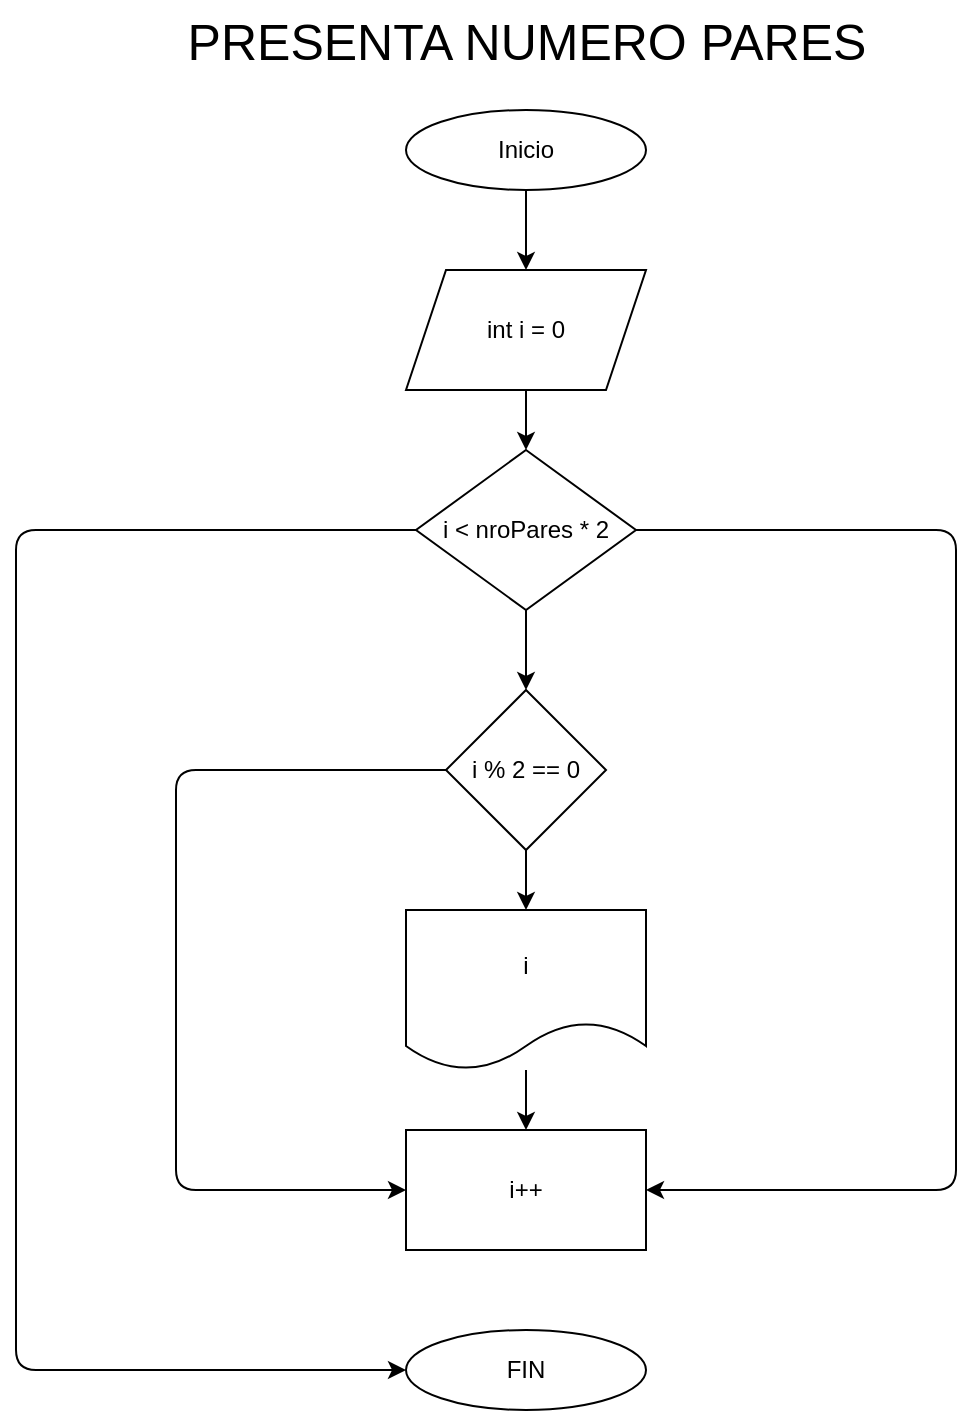 <mxfile>
    <diagram id="9kGiy-Y4kDe19Wf1cIqa" name="Page-1">
        <mxGraphModel dx="1171" dy="697" grid="1" gridSize="10" guides="1" tooltips="1" connect="1" arrows="1" fold="1" page="1" pageScale="1" pageWidth="850" pageHeight="1100" math="0" shadow="0">
            <root>
                <mxCell id="0"/>
                <mxCell id="1" parent="0"/>
                <mxCell id="14" style="edgeStyle=none;html=1;entryX=0;entryY=0.5;entryDx=0;entryDy=0;fontSize=12;" edge="1" parent="1" source="2" target="9">
                    <mxGeometry relative="1" as="geometry">
                        <Array as="points">
                            <mxPoint x="250" y="455"/>
                            <mxPoint x="250" y="665"/>
                        </Array>
                    </mxGeometry>
                </mxCell>
                <mxCell id="15" value="" style="edgeStyle=none;html=1;fontSize=12;" edge="1" parent="1" source="2" target="8">
                    <mxGeometry relative="1" as="geometry"/>
                </mxCell>
                <mxCell id="2" value="i % 2 == 0" style="rhombus;whiteSpace=wrap;html=1;" vertex="1" parent="1">
                    <mxGeometry x="385" y="415" width="80" height="80" as="geometry"/>
                </mxCell>
                <mxCell id="12" value="" style="edgeStyle=none;html=1;fontSize=12;" edge="1" parent="1" source="3" target="2">
                    <mxGeometry relative="1" as="geometry"/>
                </mxCell>
                <mxCell id="13" style="edgeStyle=none;html=1;exitX=1;exitY=0.5;exitDx=0;exitDy=0;entryX=1;entryY=0.5;entryDx=0;entryDy=0;fontSize=12;" edge="1" parent="1" source="3" target="9">
                    <mxGeometry relative="1" as="geometry">
                        <Array as="points">
                            <mxPoint x="640" y="335"/>
                            <mxPoint x="640" y="665"/>
                        </Array>
                    </mxGeometry>
                </mxCell>
                <mxCell id="17" style="edgeStyle=none;html=1;exitX=0;exitY=0.5;exitDx=0;exitDy=0;entryX=0;entryY=0.5;entryDx=0;entryDy=0;fontSize=12;" edge="1" parent="1" source="3" target="10">
                    <mxGeometry relative="1" as="geometry">
                        <Array as="points">
                            <mxPoint x="170" y="335"/>
                            <mxPoint x="170" y="755"/>
                        </Array>
                    </mxGeometry>
                </mxCell>
                <mxCell id="3" value="i &amp;lt; nroPares * 2" style="rhombus;whiteSpace=wrap;html=1;" vertex="1" parent="1">
                    <mxGeometry x="370" y="295" width="110" height="80" as="geometry"/>
                </mxCell>
                <mxCell id="11" value="" style="edgeStyle=none;html=1;fontSize=12;" edge="1" parent="1" source="4" target="3">
                    <mxGeometry relative="1" as="geometry"/>
                </mxCell>
                <mxCell id="4" value="int i = 0" style="shape=parallelogram;perimeter=parallelogramPerimeter;whiteSpace=wrap;html=1;fixedSize=1;" vertex="1" parent="1">
                    <mxGeometry x="365" y="205" width="120" height="60" as="geometry"/>
                </mxCell>
                <mxCell id="6" value="PRESENTA NUMERO PARES" style="text;html=1;align=center;verticalAlign=middle;resizable=0;points=[];autosize=1;strokeColor=none;fillColor=none;fontSize=25;" vertex="1" parent="1">
                    <mxGeometry x="250" y="70" width="350" height="40" as="geometry"/>
                </mxCell>
                <mxCell id="18" value="" style="edgeStyle=none;html=1;fontSize=12;" edge="1" parent="1" source="7" target="4">
                    <mxGeometry relative="1" as="geometry"/>
                </mxCell>
                <mxCell id="7" value="Inicio" style="ellipse;whiteSpace=wrap;html=1;fontSize=12;" vertex="1" parent="1">
                    <mxGeometry x="365" y="125" width="120" height="40" as="geometry"/>
                </mxCell>
                <mxCell id="16" value="" style="edgeStyle=none;html=1;fontSize=12;" edge="1" parent="1" source="8" target="9">
                    <mxGeometry relative="1" as="geometry"/>
                </mxCell>
                <mxCell id="8" value="i" style="shape=document;whiteSpace=wrap;html=1;boundedLbl=1;fontSize=12;" vertex="1" parent="1">
                    <mxGeometry x="365" y="525" width="120" height="80" as="geometry"/>
                </mxCell>
                <mxCell id="9" value="i++" style="rounded=0;whiteSpace=wrap;html=1;fontSize=12;" vertex="1" parent="1">
                    <mxGeometry x="365" y="635" width="120" height="60" as="geometry"/>
                </mxCell>
                <mxCell id="10" value="FIN" style="ellipse;whiteSpace=wrap;html=1;fontSize=12;" vertex="1" parent="1">
                    <mxGeometry x="365" y="735" width="120" height="40" as="geometry"/>
                </mxCell>
            </root>
        </mxGraphModel>
    </diagram>
</mxfile>